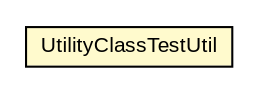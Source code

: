 #!/usr/local/bin/dot
#
# Class diagram 
# Generated by UMLGraph version R5_6-24-gf6e263 (http://www.umlgraph.org/)
#

digraph G {
	edge [fontname="arial",fontsize=10,labelfontname="arial",labelfontsize=10];
	node [fontname="arial",fontsize=10,shape=plaintext];
	nodesep=0.25;
	ranksep=0.5;
	// net.trajano.commons.testing.UtilityClassTestUtil
	c29 [label=<<table title="net.trajano.commons.testing.UtilityClassTestUtil" border="0" cellborder="1" cellspacing="0" cellpadding="2" port="p" bgcolor="lemonChiffon" href="./UtilityClassTestUtil.html">
		<tr><td><table border="0" cellspacing="0" cellpadding="1">
<tr><td align="center" balign="center"> UtilityClassTestUtil </td></tr>
		</table></td></tr>
		</table>>, URL="./UtilityClassTestUtil.html", fontname="arial", fontcolor="black", fontsize=10.0];
}

